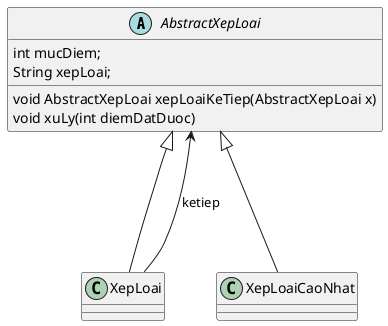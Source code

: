 @startuml
'https://plantuml.com/class-diagram

abstract AbstractXepLoai {
    int mucDiem;
    String xepLoai;
    void AbstractXepLoai xepLoaiKeTiep(AbstractXepLoai x)
    void xuLy(int diemDatDuoc)
}

AbstractXepLoai <|--- XepLoai
AbstractXepLoai <|--- XepLoaiCaoNhat
XepLoai ---> AbstractXepLoai:ketiep

@enduml